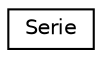 digraph "Graphical Class Hierarchy"
{
  edge [fontname="Helvetica",fontsize="10",labelfontname="Helvetica",labelfontsize="10"];
  node [fontname="Helvetica",fontsize="10",shape=record];
  rankdir="LR";
  Node1 [label="Serie",height=0.2,width=0.4,color="black", fillcolor="white", style="filled",URL="$classSerie.html"];
}
